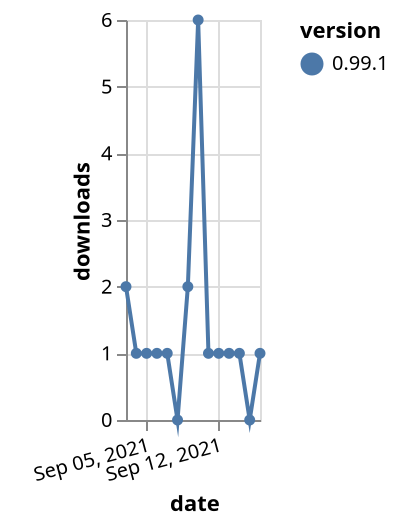 {"$schema": "https://vega.github.io/schema/vega-lite/v5.json", "description": "A simple bar chart with embedded data.", "data": {"values": [{"date": "2021-09-03", "total": 515, "delta": 2, "version": "0.99.1"}, {"date": "2021-09-04", "total": 516, "delta": 1, "version": "0.99.1"}, {"date": "2021-09-05", "total": 517, "delta": 1, "version": "0.99.1"}, {"date": "2021-09-06", "total": 518, "delta": 1, "version": "0.99.1"}, {"date": "2021-09-07", "total": 519, "delta": 1, "version": "0.99.1"}, {"date": "2021-09-08", "total": 519, "delta": 0, "version": "0.99.1"}, {"date": "2021-09-09", "total": 521, "delta": 2, "version": "0.99.1"}, {"date": "2021-09-10", "total": 527, "delta": 6, "version": "0.99.1"}, {"date": "2021-09-11", "total": 528, "delta": 1, "version": "0.99.1"}, {"date": "2021-09-12", "total": 529, "delta": 1, "version": "0.99.1"}, {"date": "2021-09-13", "total": 530, "delta": 1, "version": "0.99.1"}, {"date": "2021-09-14", "total": 531, "delta": 1, "version": "0.99.1"}, {"date": "2021-09-15", "total": 531, "delta": 0, "version": "0.99.1"}, {"date": "2021-09-16", "total": 532, "delta": 1, "version": "0.99.1"}]}, "width": "container", "mark": {"type": "line", "point": {"filled": true}}, "encoding": {"x": {"field": "date", "type": "temporal", "timeUnit": "yearmonthdate", "title": "date", "axis": {"labelAngle": -15}}, "y": {"field": "delta", "type": "quantitative", "title": "downloads"}, "color": {"field": "version", "type": "nominal"}, "tooltip": {"field": "delta"}}}
